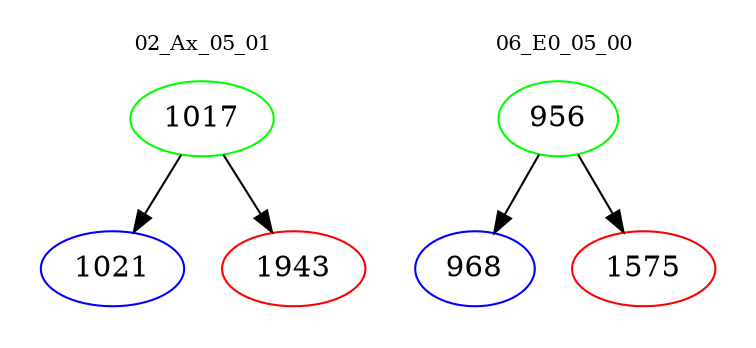 digraph{
subgraph cluster_0 {
color = white
label = "02_Ax_05_01";
fontsize=10;
T0_1017 [label="1017", color="green"]
T0_1017 -> T0_1021 [color="black"]
T0_1021 [label="1021", color="blue"]
T0_1017 -> T0_1943 [color="black"]
T0_1943 [label="1943", color="red"]
}
subgraph cluster_1 {
color = white
label = "06_E0_05_00";
fontsize=10;
T1_956 [label="956", color="green"]
T1_956 -> T1_968 [color="black"]
T1_968 [label="968", color="blue"]
T1_956 -> T1_1575 [color="black"]
T1_1575 [label="1575", color="red"]
}
}
